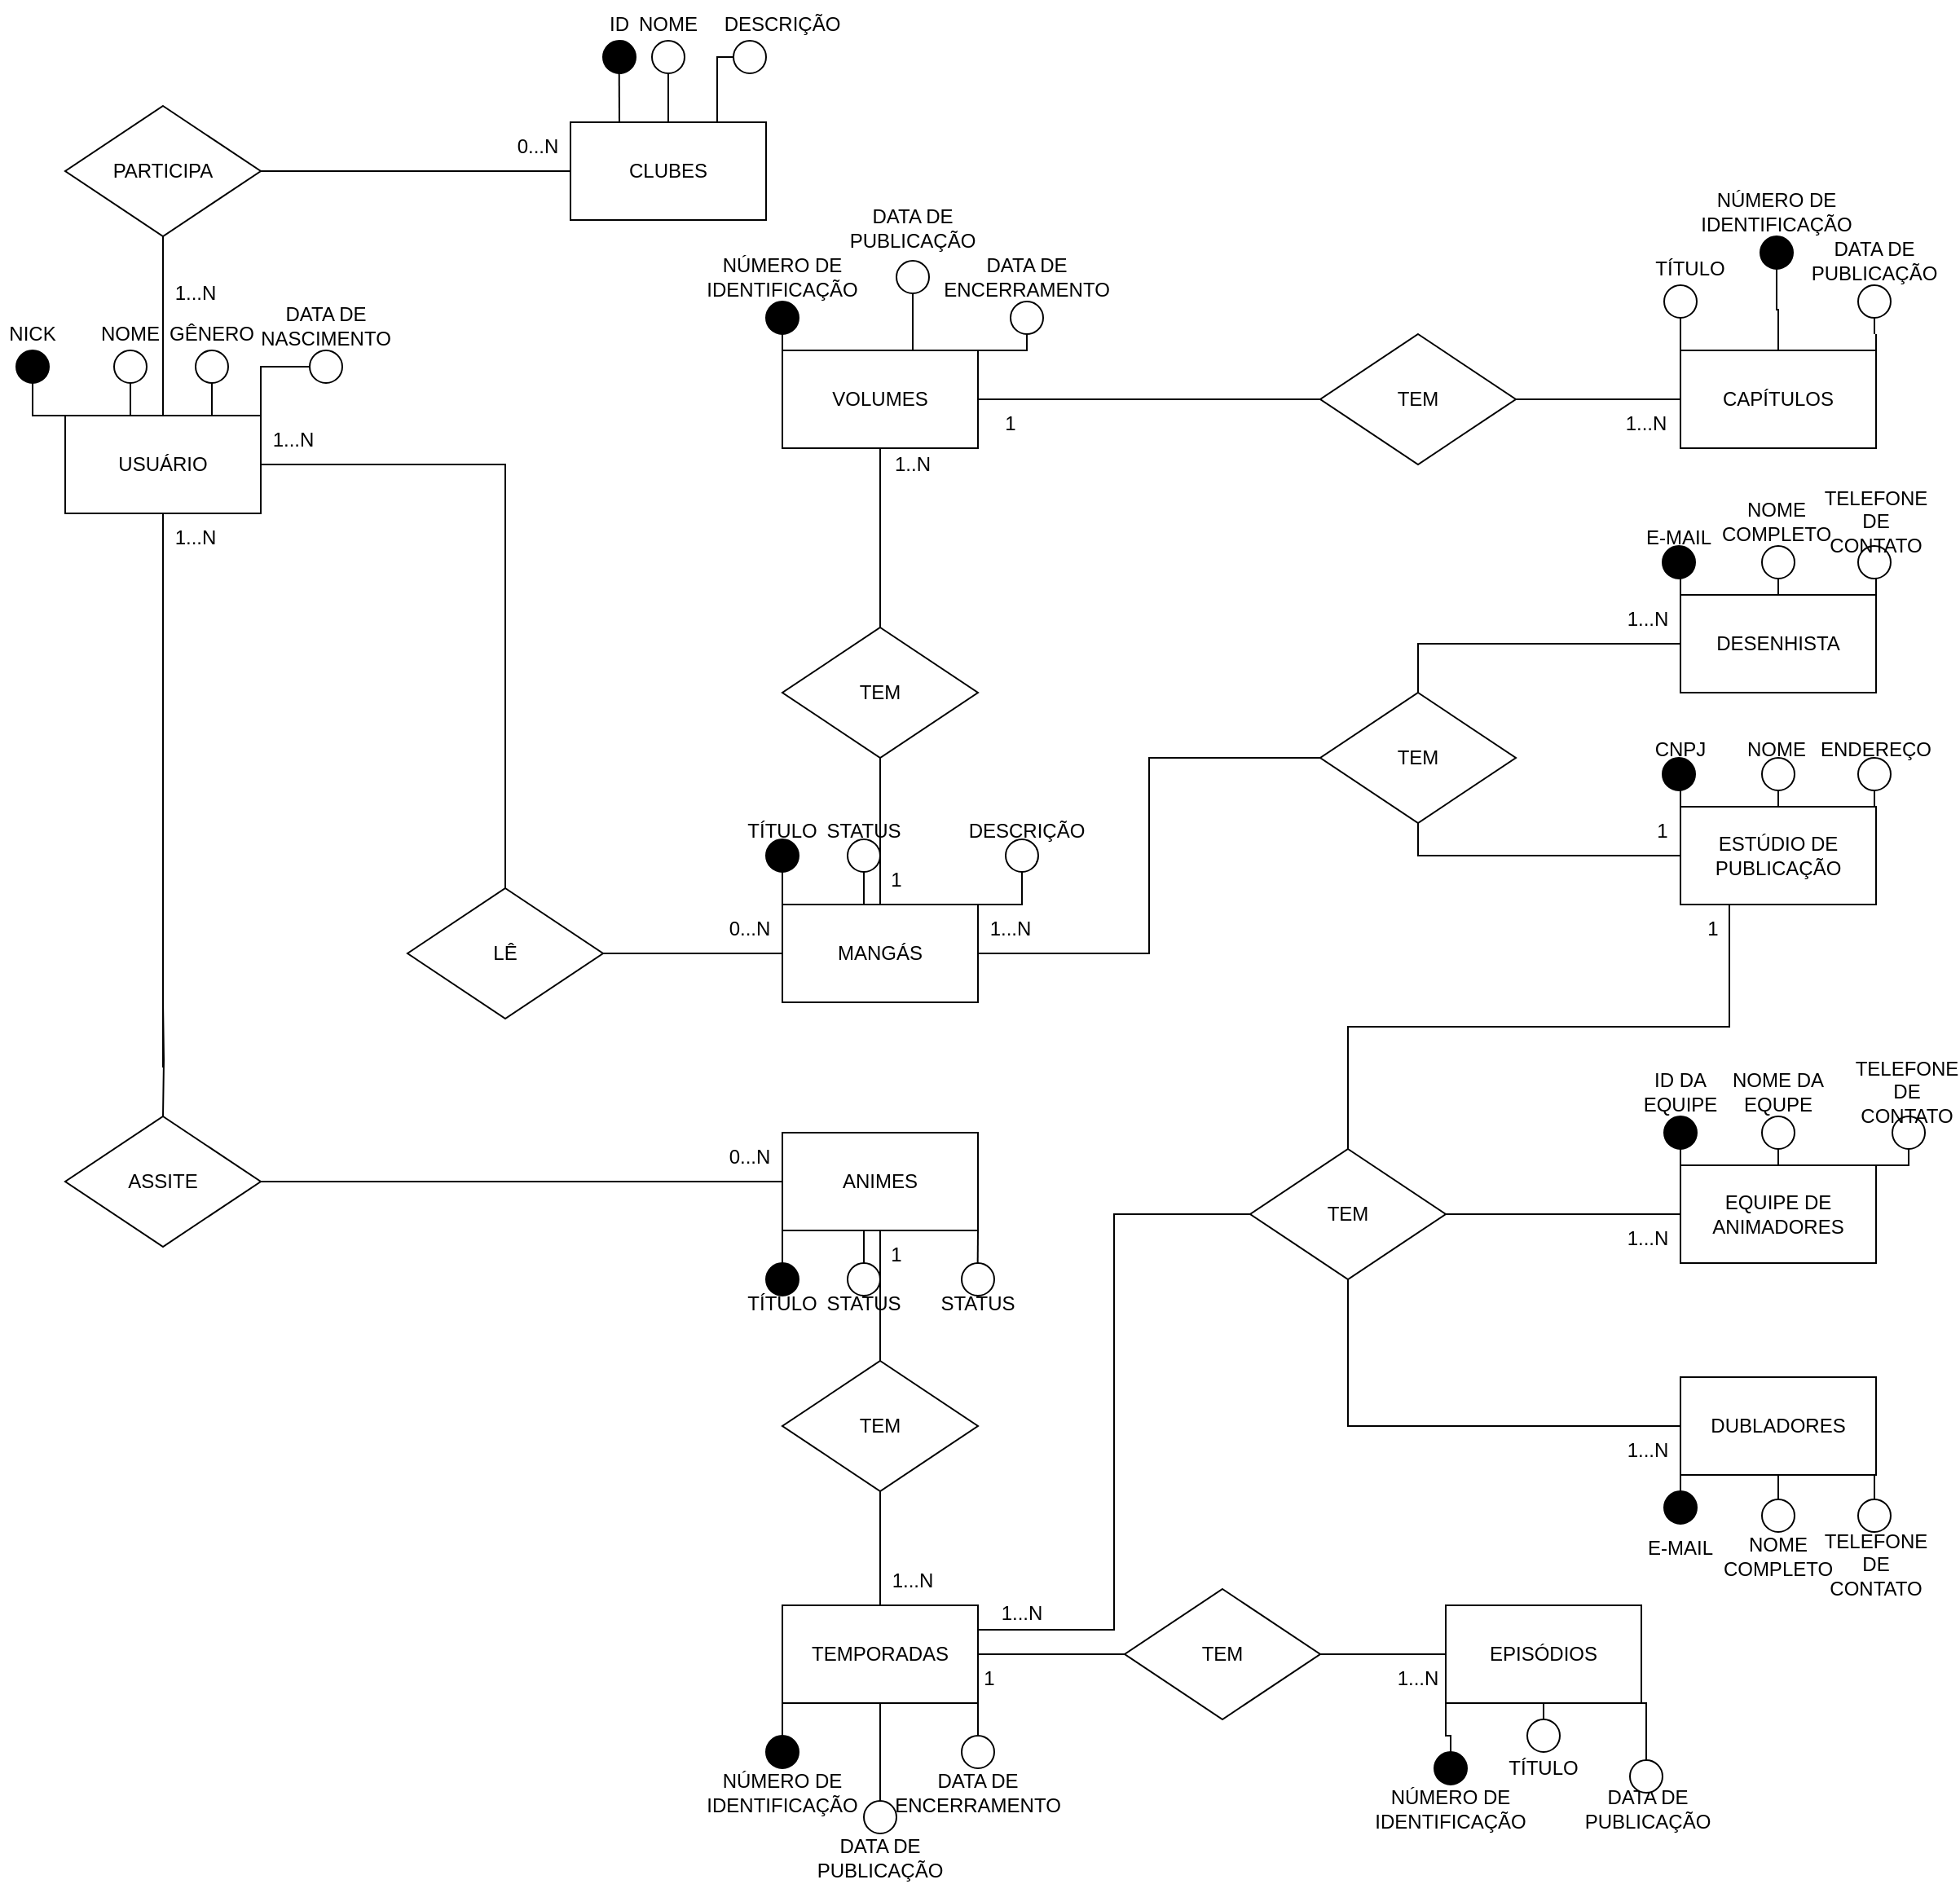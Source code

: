 <mxfile version="15.5.9" type="github"><diagram id="DqSAR1eta4Aplh36VHJp" name="Page-1"><mxGraphModel dx="1381" dy="1933" grid="1" gridSize="10" guides="1" tooltips="1" connect="1" arrows="1" fold="1" page="1" pageScale="1" pageWidth="827" pageHeight="1169" math="0" shadow="0"><root><mxCell id="0"/><mxCell id="1" parent="0"/><mxCell id="0AynTZlASmMQr-Qh1-zb-100" style="edgeStyle=orthogonalEdgeStyle;rounded=0;orthogonalLoop=1;jettySize=auto;html=1;exitX=0.5;exitY=1;exitDx=0;exitDy=0;endArrow=none;endFill=0;" parent="1" source="0AynTZlASmMQr-Qh1-zb-62" edge="1"><mxGeometry relative="1" as="geometry"><mxPoint x="310" y="310" as="targetPoint"/></mxGeometry></mxCell><mxCell id="0AynTZlASmMQr-Qh1-zb-127" style="edgeStyle=orthogonalEdgeStyle;rounded=0;orthogonalLoop=1;jettySize=auto;html=1;exitX=0.5;exitY=0;exitDx=0;exitDy=0;entryX=0.5;entryY=1;entryDx=0;entryDy=0;endArrow=none;endFill=0;" parent="1" source="0AynTZlASmMQr-Qh1-zb-62" target="0AynTZlASmMQr-Qh1-zb-126" edge="1"><mxGeometry relative="1" as="geometry"/></mxCell><mxCell id="0AynTZlASmMQr-Qh1-zb-179" style="edgeStyle=orthogonalEdgeStyle;rounded=0;orthogonalLoop=1;jettySize=auto;html=1;exitX=0;exitY=0;exitDx=0;exitDy=0;entryX=0.5;entryY=1;entryDx=0;entryDy=0;endArrow=none;endFill=0;" parent="1" source="0AynTZlASmMQr-Qh1-zb-62" target="0AynTZlASmMQr-Qh1-zb-178" edge="1"><mxGeometry relative="1" as="geometry"/></mxCell><mxCell id="0AynTZlASmMQr-Qh1-zb-181" style="edgeStyle=orthogonalEdgeStyle;rounded=0;orthogonalLoop=1;jettySize=auto;html=1;exitX=0.25;exitY=0;exitDx=0;exitDy=0;entryX=0.5;entryY=1;entryDx=0;entryDy=0;endArrow=none;endFill=0;" parent="1" source="0AynTZlASmMQr-Qh1-zb-62" target="0AynTZlASmMQr-Qh1-zb-180" edge="1"><mxGeometry relative="1" as="geometry"/></mxCell><mxCell id="0AynTZlASmMQr-Qh1-zb-183" style="edgeStyle=orthogonalEdgeStyle;rounded=0;orthogonalLoop=1;jettySize=auto;html=1;exitX=0.75;exitY=0;exitDx=0;exitDy=0;endArrow=none;endFill=0;" parent="1" source="0AynTZlASmMQr-Qh1-zb-62" edge="1"><mxGeometry relative="1" as="geometry"><mxPoint x="340" y="-110" as="targetPoint"/></mxGeometry></mxCell><mxCell id="0AynTZlASmMQr-Qh1-zb-190" style="edgeStyle=orthogonalEdgeStyle;rounded=0;orthogonalLoop=1;jettySize=auto;html=1;exitX=1;exitY=0;exitDx=0;exitDy=0;entryX=0;entryY=0.5;entryDx=0;entryDy=0;endArrow=none;endFill=0;" parent="1" source="0AynTZlASmMQr-Qh1-zb-62" target="0AynTZlASmMQr-Qh1-zb-187" edge="1"><mxGeometry relative="1" as="geometry"/></mxCell><mxCell id="0AynTZlASmMQr-Qh1-zb-62" value="USUÁRIO" style="rounded=0;whiteSpace=wrap;html=1;" parent="1" vertex="1"><mxGeometry x="250" y="-90" width="120" height="60" as="geometry"/></mxCell><mxCell id="0AynTZlASmMQr-Qh1-zb-101" style="edgeStyle=orthogonalEdgeStyle;rounded=0;orthogonalLoop=1;jettySize=auto;html=1;exitX=0.5;exitY=1;exitDx=0;exitDy=0;endArrow=none;endFill=0;" parent="1" target="0AynTZlASmMQr-Qh1-zb-70" edge="1"><mxGeometry relative="1" as="geometry"><mxPoint x="310" y="270" as="sourcePoint"/></mxGeometry></mxCell><mxCell id="0AynTZlASmMQr-Qh1-zb-146" style="edgeStyle=orthogonalEdgeStyle;rounded=0;orthogonalLoop=1;jettySize=auto;html=1;exitX=1;exitY=0.5;exitDx=0;exitDy=0;endArrow=none;endFill=0;" parent="1" source="0AynTZlASmMQr-Qh1-zb-70" target="0AynTZlASmMQr-Qh1-zb-74" edge="1"><mxGeometry relative="1" as="geometry"/></mxCell><mxCell id="0AynTZlASmMQr-Qh1-zb-70" value="ASSITE" style="rhombus;whiteSpace=wrap;html=1;" parent="1" vertex="1"><mxGeometry x="250" y="340" width="120" height="80" as="geometry"/></mxCell><mxCell id="0AynTZlASmMQr-Qh1-zb-81" style="edgeStyle=orthogonalEdgeStyle;rounded=0;orthogonalLoop=1;jettySize=auto;html=1;exitX=0.5;exitY=1;exitDx=0;exitDy=0;endArrow=none;endFill=0;" parent="1" source="0AynTZlASmMQr-Qh1-zb-74" edge="1"><mxGeometry relative="1" as="geometry"><mxPoint x="750" y="490" as="targetPoint"/></mxGeometry></mxCell><mxCell id="xnUeOdPYaHrSIj6luqp0-1" style="edgeStyle=orthogonalEdgeStyle;rounded=0;orthogonalLoop=1;jettySize=auto;html=1;exitX=0;exitY=1;exitDx=0;exitDy=0;endArrow=none;endFill=0;startArrow=none;" parent="1" source="xnUeOdPYaHrSIj6luqp0-3" edge="1"><mxGeometry relative="1" as="geometry"><mxPoint x="690" y="450" as="targetPoint"/></mxGeometry></mxCell><mxCell id="xnUeOdPYaHrSIj6luqp0-7" style="edgeStyle=orthogonalEdgeStyle;rounded=0;orthogonalLoop=1;jettySize=auto;html=1;exitX=0.5;exitY=1;exitDx=0;exitDy=0;entryX=0.5;entryY=0;entryDx=0;entryDy=0;endArrow=none;endFill=0;" parent="1" source="0AynTZlASmMQr-Qh1-zb-74" target="xnUeOdPYaHrSIj6luqp0-6" edge="1"><mxGeometry relative="1" as="geometry"/></mxCell><mxCell id="xnUeOdPYaHrSIj6luqp0-10" style="edgeStyle=orthogonalEdgeStyle;rounded=0;orthogonalLoop=1;jettySize=auto;html=1;exitX=1;exitY=1;exitDx=0;exitDy=0;endArrow=none;endFill=0;" parent="1" source="0AynTZlASmMQr-Qh1-zb-74" edge="1"><mxGeometry relative="1" as="geometry"><mxPoint x="809.833" y="430" as="targetPoint"/></mxGeometry></mxCell><mxCell id="0AynTZlASmMQr-Qh1-zb-74" value="ANIMES" style="rounded=0;whiteSpace=wrap;html=1;" parent="1" vertex="1"><mxGeometry x="690" y="350" width="120" height="60" as="geometry"/></mxCell><mxCell id="0AynTZlASmMQr-Qh1-zb-80" style="edgeStyle=orthogonalEdgeStyle;rounded=0;orthogonalLoop=1;jettySize=auto;html=1;exitX=1;exitY=0.5;exitDx=0;exitDy=0;endArrow=none;endFill=0;" parent="1" source="0AynTZlASmMQr-Qh1-zb-78" target="0AynTZlASmMQr-Qh1-zb-79" edge="1"><mxGeometry relative="1" as="geometry"/></mxCell><mxCell id="0AynTZlASmMQr-Qh1-zb-158" style="edgeStyle=orthogonalEdgeStyle;rounded=0;orthogonalLoop=1;jettySize=auto;html=1;exitX=0.5;exitY=0;exitDx=0;exitDy=0;entryX=1;entryY=0.5;entryDx=0;entryDy=0;endArrow=none;endFill=0;" parent="1" source="0AynTZlASmMQr-Qh1-zb-78" target="0AynTZlASmMQr-Qh1-zb-62" edge="1"><mxGeometry relative="1" as="geometry"/></mxCell><mxCell id="0AynTZlASmMQr-Qh1-zb-78" value="LÊ" style="rhombus;whiteSpace=wrap;html=1;" parent="1" vertex="1"><mxGeometry x="460" y="200" width="120" height="80" as="geometry"/></mxCell><mxCell id="0AynTZlASmMQr-Qh1-zb-93" style="edgeStyle=orthogonalEdgeStyle;rounded=0;orthogonalLoop=1;jettySize=auto;html=1;exitX=0.5;exitY=0;exitDx=0;exitDy=0;endArrow=none;endFill=0;" parent="1" source="0AynTZlASmMQr-Qh1-zb-79" edge="1"><mxGeometry relative="1" as="geometry"><mxPoint x="750" y="120" as="targetPoint"/></mxGeometry></mxCell><mxCell id="0AynTZlASmMQr-Qh1-zb-192" style="edgeStyle=orthogonalEdgeStyle;rounded=0;orthogonalLoop=1;jettySize=auto;html=1;exitX=0;exitY=0;exitDx=0;exitDy=0;entryX=0.5;entryY=1;entryDx=0;entryDy=0;endArrow=none;endFill=0;" parent="1" source="0AynTZlASmMQr-Qh1-zb-79" target="0AynTZlASmMQr-Qh1-zb-191" edge="1"><mxGeometry relative="1" as="geometry"/></mxCell><mxCell id="0AynTZlASmMQr-Qh1-zb-201" style="edgeStyle=orthogonalEdgeStyle;rounded=0;orthogonalLoop=1;jettySize=auto;html=1;exitX=1;exitY=0;exitDx=0;exitDy=0;entryX=0.5;entryY=1;entryDx=0;entryDy=0;endArrow=none;endFill=0;" parent="1" source="0AynTZlASmMQr-Qh1-zb-79" target="0AynTZlASmMQr-Qh1-zb-198" edge="1"><mxGeometry relative="1" as="geometry"/></mxCell><mxCell id="0AynTZlASmMQr-Qh1-zb-203" style="edgeStyle=orthogonalEdgeStyle;rounded=0;orthogonalLoop=1;jettySize=auto;html=1;exitX=0.25;exitY=0;exitDx=0;exitDy=0;endArrow=none;endFill=0;" parent="1" source="0AynTZlASmMQr-Qh1-zb-79" edge="1"><mxGeometry relative="1" as="geometry"><mxPoint x="740" y="190" as="targetPoint"/></mxGeometry></mxCell><mxCell id="xnUeOdPYaHrSIj6luqp0-93" style="edgeStyle=orthogonalEdgeStyle;rounded=0;orthogonalLoop=1;jettySize=auto;html=1;exitX=1;exitY=0.5;exitDx=0;exitDy=0;entryX=0;entryY=0.5;entryDx=0;entryDy=0;endArrow=none;endFill=0;" parent="1" source="0AynTZlASmMQr-Qh1-zb-79" target="0AynTZlASmMQr-Qh1-zb-114" edge="1"><mxGeometry relative="1" as="geometry"/></mxCell><mxCell id="0AynTZlASmMQr-Qh1-zb-79" value="MANGÁS" style="rounded=0;whiteSpace=wrap;html=1;" parent="1" vertex="1"><mxGeometry x="690" y="210" width="120" height="60" as="geometry"/></mxCell><mxCell id="0AynTZlASmMQr-Qh1-zb-140" style="edgeStyle=orthogonalEdgeStyle;rounded=0;orthogonalLoop=1;jettySize=auto;html=1;exitX=0.5;exitY=1;exitDx=0;exitDy=0;entryX=0.5;entryY=0;entryDx=0;entryDy=0;endArrow=none;endFill=0;" parent="1" source="0AynTZlASmMQr-Qh1-zb-82" target="0AynTZlASmMQr-Qh1-zb-84" edge="1"><mxGeometry relative="1" as="geometry"/></mxCell><mxCell id="0AynTZlASmMQr-Qh1-zb-82" value="TEM" style="rhombus;whiteSpace=wrap;html=1;" parent="1" vertex="1"><mxGeometry x="690" y="490" width="120" height="80" as="geometry"/></mxCell><mxCell id="0AynTZlASmMQr-Qh1-zb-86" style="edgeStyle=orthogonalEdgeStyle;rounded=0;orthogonalLoop=1;jettySize=auto;html=1;exitX=1;exitY=0.5;exitDx=0;exitDy=0;endArrow=none;endFill=0;" parent="1" source="0AynTZlASmMQr-Qh1-zb-84" target="0AynTZlASmMQr-Qh1-zb-85" edge="1"><mxGeometry relative="1" as="geometry"/></mxCell><mxCell id="0AynTZlASmMQr-Qh1-zb-159" style="edgeStyle=orthogonalEdgeStyle;rounded=0;orthogonalLoop=1;jettySize=auto;html=1;exitX=1;exitY=0.25;exitDx=0;exitDy=0;entryX=0;entryY=0.5;entryDx=0;entryDy=0;endArrow=none;endFill=0;" parent="1" source="0AynTZlASmMQr-Qh1-zb-84" target="0AynTZlASmMQr-Qh1-zb-116" edge="1"><mxGeometry relative="1" as="geometry"/></mxCell><mxCell id="xnUeOdPYaHrSIj6luqp0-13" style="edgeStyle=orthogonalEdgeStyle;rounded=0;orthogonalLoop=1;jettySize=auto;html=1;exitX=0;exitY=1;exitDx=0;exitDy=0;entryX=0.5;entryY=0;entryDx=0;entryDy=0;endArrow=none;endFill=0;" parent="1" source="0AynTZlASmMQr-Qh1-zb-84" target="xnUeOdPYaHrSIj6luqp0-12" edge="1"><mxGeometry relative="1" as="geometry"/></mxCell><mxCell id="xnUeOdPYaHrSIj6luqp0-15" style="edgeStyle=orthogonalEdgeStyle;rounded=0;orthogonalLoop=1;jettySize=auto;html=1;exitX=0.5;exitY=1;exitDx=0;exitDy=0;endArrow=none;endFill=0;startArrow=none;" parent="1" source="xnUeOdPYaHrSIj6luqp0-16" edge="1"><mxGeometry relative="1" as="geometry"><mxPoint x="750" y="780" as="targetPoint"/></mxGeometry></mxCell><mxCell id="xnUeOdPYaHrSIj6luqp0-20" style="edgeStyle=orthogonalEdgeStyle;rounded=0;orthogonalLoop=1;jettySize=auto;html=1;exitX=1;exitY=1;exitDx=0;exitDy=0;endArrow=none;endFill=0;startArrow=none;" parent="1" source="xnUeOdPYaHrSIj6luqp0-21" edge="1"><mxGeometry relative="1" as="geometry"><mxPoint x="810" y="730" as="targetPoint"/></mxGeometry></mxCell><mxCell id="0AynTZlASmMQr-Qh1-zb-84" value="TEMPORADAS" style="rounded=0;whiteSpace=wrap;html=1;" parent="1" vertex="1"><mxGeometry x="690" y="640" width="120" height="60" as="geometry"/></mxCell><mxCell id="0AynTZlASmMQr-Qh1-zb-88" style="edgeStyle=orthogonalEdgeStyle;rounded=0;orthogonalLoop=1;jettySize=auto;html=1;exitX=1;exitY=0.5;exitDx=0;exitDy=0;entryX=0;entryY=0.5;entryDx=0;entryDy=0;endArrow=none;endFill=0;" parent="1" source="0AynTZlASmMQr-Qh1-zb-85" target="0AynTZlASmMQr-Qh1-zb-87" edge="1"><mxGeometry relative="1" as="geometry"/></mxCell><mxCell id="0AynTZlASmMQr-Qh1-zb-85" value="TEM" style="rhombus;whiteSpace=wrap;html=1;" parent="1" vertex="1"><mxGeometry x="900" y="630" width="120" height="80" as="geometry"/></mxCell><mxCell id="xnUeOdPYaHrSIj6luqp0-25" style="edgeStyle=orthogonalEdgeStyle;rounded=0;orthogonalLoop=1;jettySize=auto;html=1;exitX=0;exitY=1;exitDx=0;exitDy=0;endArrow=none;endFill=0;" parent="1" source="0AynTZlASmMQr-Qh1-zb-87" target="xnUeOdPYaHrSIj6luqp0-23" edge="1"><mxGeometry relative="1" as="geometry"/></mxCell><mxCell id="xnUeOdPYaHrSIj6luqp0-27" style="edgeStyle=orthogonalEdgeStyle;rounded=0;orthogonalLoop=1;jettySize=auto;html=1;exitX=0.5;exitY=1;exitDx=0;exitDy=0;endArrow=none;endFill=0;" parent="1" source="0AynTZlASmMQr-Qh1-zb-87" edge="1"><mxGeometry relative="1" as="geometry"><mxPoint x="1157" y="710" as="targetPoint"/></mxGeometry></mxCell><mxCell id="xnUeOdPYaHrSIj6luqp0-34" style="edgeStyle=orthogonalEdgeStyle;rounded=0;orthogonalLoop=1;jettySize=auto;html=1;exitX=1;exitY=1;exitDx=0;exitDy=0;entryX=0.5;entryY=0;entryDx=0;entryDy=0;endArrow=none;endFill=0;" parent="1" source="0AynTZlASmMQr-Qh1-zb-87" target="xnUeOdPYaHrSIj6luqp0-33" edge="1"><mxGeometry relative="1" as="geometry"/></mxCell><mxCell id="0AynTZlASmMQr-Qh1-zb-87" value="EPISÓDIOS" style="rounded=0;whiteSpace=wrap;html=1;" parent="1" vertex="1"><mxGeometry x="1097" y="640" width="120" height="60" as="geometry"/></mxCell><mxCell id="0AynTZlASmMQr-Qh1-zb-89" value="TEM" style="rhombus;whiteSpace=wrap;html=1;" parent="1" vertex="1"><mxGeometry x="690" y="40" width="120" height="80" as="geometry"/></mxCell><mxCell id="0AynTZlASmMQr-Qh1-zb-94" style="edgeStyle=orthogonalEdgeStyle;rounded=0;orthogonalLoop=1;jettySize=auto;html=1;exitX=0.5;exitY=1;exitDx=0;exitDy=0;endArrow=none;endFill=0;" parent="1" source="0AynTZlASmMQr-Qh1-zb-91" target="0AynTZlASmMQr-Qh1-zb-89" edge="1"><mxGeometry relative="1" as="geometry"/></mxCell><mxCell id="0AynTZlASmMQr-Qh1-zb-96" style="edgeStyle=orthogonalEdgeStyle;rounded=0;orthogonalLoop=1;jettySize=auto;html=1;exitX=1;exitY=0.5;exitDx=0;exitDy=0;entryX=0;entryY=0.5;entryDx=0;entryDy=0;endArrow=none;endFill=0;" parent="1" source="0AynTZlASmMQr-Qh1-zb-91" target="0AynTZlASmMQr-Qh1-zb-95" edge="1"><mxGeometry relative="1" as="geometry"/></mxCell><mxCell id="0AynTZlASmMQr-Qh1-zb-209" style="edgeStyle=orthogonalEdgeStyle;rounded=0;orthogonalLoop=1;jettySize=auto;html=1;exitX=0;exitY=0;exitDx=0;exitDy=0;endArrow=none;endFill=0;startArrow=none;" parent="1" source="0AynTZlASmMQr-Qh1-zb-210" edge="1"><mxGeometry relative="1" as="geometry"><mxPoint x="690" y="-150" as="targetPoint"/></mxGeometry></mxCell><mxCell id="0AynTZlASmMQr-Qh1-zb-217" style="edgeStyle=orthogonalEdgeStyle;rounded=0;orthogonalLoop=1;jettySize=auto;html=1;exitX=1;exitY=0;exitDx=0;exitDy=0;entryX=0.5;entryY=1;entryDx=0;entryDy=0;endArrow=none;endFill=0;" parent="1" source="0AynTZlASmMQr-Qh1-zb-91" target="0AynTZlASmMQr-Qh1-zb-215" edge="1"><mxGeometry relative="1" as="geometry"/></mxCell><mxCell id="0AynTZlASmMQr-Qh1-zb-222" style="edgeStyle=orthogonalEdgeStyle;rounded=0;orthogonalLoop=1;jettySize=auto;html=1;exitX=0.75;exitY=0;exitDx=0;exitDy=0;entryX=0.5;entryY=1;entryDx=0;entryDy=0;endArrow=none;endFill=0;" parent="1" source="0AynTZlASmMQr-Qh1-zb-91" target="0AynTZlASmMQr-Qh1-zb-218" edge="1"><mxGeometry relative="1" as="geometry"/></mxCell><mxCell id="0AynTZlASmMQr-Qh1-zb-91" value="VOLUMES" style="rounded=0;whiteSpace=wrap;html=1;" parent="1" vertex="1"><mxGeometry x="690" y="-130" width="120" height="60" as="geometry"/></mxCell><mxCell id="0AynTZlASmMQr-Qh1-zb-98" style="edgeStyle=orthogonalEdgeStyle;rounded=0;orthogonalLoop=1;jettySize=auto;html=1;exitX=1;exitY=0.5;exitDx=0;exitDy=0;entryX=0;entryY=0.5;entryDx=0;entryDy=0;endArrow=none;endFill=0;" parent="1" source="0AynTZlASmMQr-Qh1-zb-95" target="0AynTZlASmMQr-Qh1-zb-97" edge="1"><mxGeometry relative="1" as="geometry"/></mxCell><mxCell id="0AynTZlASmMQr-Qh1-zb-95" value="TEM" style="rhombus;whiteSpace=wrap;html=1;" parent="1" vertex="1"><mxGeometry x="1020" y="-140" width="120" height="80" as="geometry"/></mxCell><mxCell id="0AynTZlASmMQr-Qh1-zb-228" style="edgeStyle=orthogonalEdgeStyle;rounded=0;orthogonalLoop=1;jettySize=auto;html=1;exitX=1;exitY=0;exitDx=0;exitDy=0;endArrow=none;endFill=0;" parent="1" source="0AynTZlASmMQr-Qh1-zb-97" edge="1"><mxGeometry relative="1" as="geometry"><mxPoint x="1361" y="-140" as="targetPoint"/></mxGeometry></mxCell><mxCell id="0AynTZlASmMQr-Qh1-zb-234" style="edgeStyle=orthogonalEdgeStyle;rounded=0;orthogonalLoop=1;jettySize=auto;html=1;exitX=0;exitY=0;exitDx=0;exitDy=0;endArrow=none;endFill=0;" parent="1" source="0AynTZlASmMQr-Qh1-zb-97" edge="1"><mxGeometry relative="1" as="geometry"><mxPoint x="1241" y="-150" as="targetPoint"/></mxGeometry></mxCell><mxCell id="0AynTZlASmMQr-Qh1-zb-241" style="edgeStyle=orthogonalEdgeStyle;rounded=0;orthogonalLoop=1;jettySize=auto;html=1;exitX=0.5;exitY=0;exitDx=0;exitDy=0;entryX=0.5;entryY=1;entryDx=0;entryDy=0;endArrow=none;endFill=0;" parent="1" source="0AynTZlASmMQr-Qh1-zb-97" target="0AynTZlASmMQr-Qh1-zb-237" edge="1"><mxGeometry relative="1" as="geometry"/></mxCell><mxCell id="0AynTZlASmMQr-Qh1-zb-97" value="CAPÍTULOS" style="rounded=0;whiteSpace=wrap;html=1;" parent="1" vertex="1"><mxGeometry x="1241" y="-130" width="120" height="60" as="geometry"/></mxCell><mxCell id="0AynTZlASmMQr-Qh1-zb-150" style="edgeStyle=orthogonalEdgeStyle;rounded=0;orthogonalLoop=1;jettySize=auto;html=1;exitX=0.5;exitY=0;exitDx=0;exitDy=0;endArrow=none;endFill=0;" parent="1" source="0AynTZlASmMQr-Qh1-zb-114" target="0AynTZlASmMQr-Qh1-zb-148" edge="1"><mxGeometry relative="1" as="geometry"/></mxCell><mxCell id="0AynTZlASmMQr-Qh1-zb-151" style="edgeStyle=orthogonalEdgeStyle;rounded=0;orthogonalLoop=1;jettySize=auto;html=1;exitX=0.5;exitY=1;exitDx=0;exitDy=0;entryX=0;entryY=0.5;entryDx=0;entryDy=0;endArrow=none;endFill=0;" parent="1" source="0AynTZlASmMQr-Qh1-zb-114" target="0AynTZlASmMQr-Qh1-zb-149" edge="1"><mxGeometry relative="1" as="geometry"/></mxCell><mxCell id="0AynTZlASmMQr-Qh1-zb-114" value="TEM" style="rhombus;whiteSpace=wrap;html=1;" parent="1" vertex="1"><mxGeometry x="1020" y="80" width="120" height="80" as="geometry"/></mxCell><mxCell id="0AynTZlASmMQr-Qh1-zb-152" style="edgeStyle=orthogonalEdgeStyle;rounded=0;orthogonalLoop=1;jettySize=auto;html=1;exitX=0.5;exitY=0;exitDx=0;exitDy=0;entryX=0.25;entryY=1;entryDx=0;entryDy=0;endArrow=none;endFill=0;" parent="1" source="0AynTZlASmMQr-Qh1-zb-116" target="0AynTZlASmMQr-Qh1-zb-149" edge="1"><mxGeometry relative="1" as="geometry"/></mxCell><mxCell id="0AynTZlASmMQr-Qh1-zb-155" style="edgeStyle=orthogonalEdgeStyle;rounded=0;orthogonalLoop=1;jettySize=auto;html=1;exitX=0.5;exitY=1;exitDx=0;exitDy=0;entryX=0;entryY=0.5;entryDx=0;entryDy=0;endArrow=none;endFill=0;" parent="1" source="0AynTZlASmMQr-Qh1-zb-116" target="0AynTZlASmMQr-Qh1-zb-154" edge="1"><mxGeometry relative="1" as="geometry"/></mxCell><mxCell id="0AynTZlASmMQr-Qh1-zb-157" style="edgeStyle=orthogonalEdgeStyle;rounded=0;orthogonalLoop=1;jettySize=auto;html=1;exitX=1;exitY=0.5;exitDx=0;exitDy=0;entryX=0;entryY=0.5;entryDx=0;entryDy=0;endArrow=none;endFill=0;" parent="1" source="0AynTZlASmMQr-Qh1-zb-116" target="0AynTZlASmMQr-Qh1-zb-156" edge="1"><mxGeometry relative="1" as="geometry"/></mxCell><mxCell id="0AynTZlASmMQr-Qh1-zb-116" value="TEM" style="rhombus;whiteSpace=wrap;html=1;" parent="1" vertex="1"><mxGeometry x="977" y="360" width="120" height="80" as="geometry"/></mxCell><mxCell id="0AynTZlASmMQr-Qh1-zb-129" style="edgeStyle=orthogonalEdgeStyle;rounded=0;orthogonalLoop=1;jettySize=auto;html=1;exitX=1;exitY=0.5;exitDx=0;exitDy=0;endArrow=none;endFill=0;" parent="1" source="0AynTZlASmMQr-Qh1-zb-126" target="0AynTZlASmMQr-Qh1-zb-128" edge="1"><mxGeometry relative="1" as="geometry"/></mxCell><mxCell id="0AynTZlASmMQr-Qh1-zb-126" value="PARTICIPA" style="rhombus;whiteSpace=wrap;html=1;" parent="1" vertex="1"><mxGeometry x="250" y="-280" width="120" height="80" as="geometry"/></mxCell><mxCell id="0AynTZlASmMQr-Qh1-zb-163" style="edgeStyle=orthogonalEdgeStyle;rounded=0;orthogonalLoop=1;jettySize=auto;html=1;exitX=0.25;exitY=0;exitDx=0;exitDy=0;endArrow=none;endFill=0;" parent="1" source="0AynTZlASmMQr-Qh1-zb-128" edge="1"><mxGeometry relative="1" as="geometry"><mxPoint x="589.857" y="-300.0" as="targetPoint"/></mxGeometry></mxCell><mxCell id="0AynTZlASmMQr-Qh1-zb-169" style="edgeStyle=orthogonalEdgeStyle;rounded=0;orthogonalLoop=1;jettySize=auto;html=1;exitX=0.75;exitY=0;exitDx=0;exitDy=0;endArrow=none;endFill=0;" parent="1" source="0AynTZlASmMQr-Qh1-zb-128" edge="1"><mxGeometry relative="1" as="geometry"><mxPoint x="650" y="-300" as="targetPoint"/></mxGeometry></mxCell><mxCell id="0AynTZlASmMQr-Qh1-zb-128" value="CLUBES" style="rounded=0;whiteSpace=wrap;html=1;" parent="1" vertex="1"><mxGeometry x="560" y="-270" width="120" height="60" as="geometry"/></mxCell><mxCell id="xnUeOdPYaHrSIj6luqp0-67" style="edgeStyle=orthogonalEdgeStyle;rounded=0;orthogonalLoop=1;jettySize=auto;html=1;exitX=0;exitY=0;exitDx=0;exitDy=0;endArrow=none;endFill=0;startArrow=none;" parent="1" source="xnUeOdPYaHrSIj6luqp0-68" edge="1"><mxGeometry relative="1" as="geometry"><mxPoint x="1241" as="targetPoint"/></mxGeometry></mxCell><mxCell id="xnUeOdPYaHrSIj6luqp0-72" style="edgeStyle=orthogonalEdgeStyle;rounded=0;orthogonalLoop=1;jettySize=auto;html=1;exitX=0.5;exitY=0;exitDx=0;exitDy=0;entryX=0.5;entryY=1;entryDx=0;entryDy=0;endArrow=none;endFill=0;" parent="1" source="0AynTZlASmMQr-Qh1-zb-148" target="xnUeOdPYaHrSIj6luqp0-71" edge="1"><mxGeometry relative="1" as="geometry"/></mxCell><mxCell id="xnUeOdPYaHrSIj6luqp0-76" style="edgeStyle=orthogonalEdgeStyle;rounded=0;orthogonalLoop=1;jettySize=auto;html=1;exitX=1;exitY=0;exitDx=0;exitDy=0;endArrow=none;endFill=0;" parent="1" source="0AynTZlASmMQr-Qh1-zb-148" edge="1"><mxGeometry relative="1" as="geometry"><mxPoint x="1361" y="10" as="targetPoint"/></mxGeometry></mxCell><mxCell id="0AynTZlASmMQr-Qh1-zb-148" value="DESENHISTA" style="rounded=0;whiteSpace=wrap;html=1;" parent="1" vertex="1"><mxGeometry x="1241" y="20" width="120" height="60" as="geometry"/></mxCell><mxCell id="xnUeOdPYaHrSIj6luqp0-57" style="edgeStyle=orthogonalEdgeStyle;rounded=0;orthogonalLoop=1;jettySize=auto;html=1;exitX=0;exitY=0;exitDx=0;exitDy=0;endArrow=none;endFill=0;" parent="1" source="0AynTZlASmMQr-Qh1-zb-149" edge="1"><mxGeometry relative="1" as="geometry"><mxPoint x="1241" y="140" as="targetPoint"/></mxGeometry></mxCell><mxCell id="xnUeOdPYaHrSIj6luqp0-60" style="edgeStyle=orthogonalEdgeStyle;rounded=0;orthogonalLoop=1;jettySize=auto;html=1;exitX=0.5;exitY=0;exitDx=0;exitDy=0;endArrow=none;endFill=0;" parent="1" source="0AynTZlASmMQr-Qh1-zb-149" edge="1"><mxGeometry relative="1" as="geometry"><mxPoint x="1301" y="140" as="targetPoint"/></mxGeometry></mxCell><mxCell id="xnUeOdPYaHrSIj6luqp0-65" style="edgeStyle=orthogonalEdgeStyle;rounded=0;orthogonalLoop=1;jettySize=auto;html=1;exitX=1;exitY=0;exitDx=0;exitDy=0;entryX=0.5;entryY=1;entryDx=0;entryDy=0;endArrow=none;endFill=0;" parent="1" source="0AynTZlASmMQr-Qh1-zb-149" target="xnUeOdPYaHrSIj6luqp0-64" edge="1"><mxGeometry relative="1" as="geometry"/></mxCell><mxCell id="0AynTZlASmMQr-Qh1-zb-149" value="ESTÚDIO DE PUBLICAÇÃO" style="rounded=0;whiteSpace=wrap;html=1;" parent="1" vertex="1"><mxGeometry x="1241" y="150" width="120" height="60" as="geometry"/></mxCell><mxCell id="xnUeOdPYaHrSIj6luqp0-35" style="edgeStyle=orthogonalEdgeStyle;rounded=0;orthogonalLoop=1;jettySize=auto;html=1;exitX=0;exitY=1;exitDx=0;exitDy=0;endArrow=none;endFill=0;startArrow=none;" parent="1" source="xnUeOdPYaHrSIj6luqp0-36" edge="1"><mxGeometry relative="1" as="geometry"><mxPoint x="1241" y="580" as="targetPoint"/></mxGeometry></mxCell><mxCell id="xnUeOdPYaHrSIj6luqp0-40" style="edgeStyle=orthogonalEdgeStyle;rounded=0;orthogonalLoop=1;jettySize=auto;html=1;exitX=0.5;exitY=1;exitDx=0;exitDy=0;entryX=0.5;entryY=0;entryDx=0;entryDy=0;endArrow=none;endFill=0;" parent="1" source="0AynTZlASmMQr-Qh1-zb-154" target="xnUeOdPYaHrSIj6luqp0-39" edge="1"><mxGeometry relative="1" as="geometry"/></mxCell><mxCell id="xnUeOdPYaHrSIj6luqp0-43" style="edgeStyle=orthogonalEdgeStyle;rounded=0;orthogonalLoop=1;jettySize=auto;html=1;exitX=1;exitY=1;exitDx=0;exitDy=0;entryX=0.5;entryY=0;entryDx=0;entryDy=0;endArrow=none;endFill=0;" parent="1" source="0AynTZlASmMQr-Qh1-zb-154" target="xnUeOdPYaHrSIj6luqp0-42" edge="1"><mxGeometry relative="1" as="geometry"/></mxCell><mxCell id="0AynTZlASmMQr-Qh1-zb-154" value="DUBLADORES" style="rounded=0;whiteSpace=wrap;html=1;" parent="1" vertex="1"><mxGeometry x="1241" y="500" width="120" height="60" as="geometry"/></mxCell><mxCell id="xnUeOdPYaHrSIj6luqp0-45" style="edgeStyle=orthogonalEdgeStyle;rounded=0;orthogonalLoop=1;jettySize=auto;html=1;exitX=0;exitY=0;exitDx=0;exitDy=0;endArrow=none;endFill=0;startArrow=none;" parent="1" source="xnUeOdPYaHrSIj6luqp0-47" edge="1"><mxGeometry relative="1" as="geometry"><mxPoint x="1241" y="340" as="targetPoint"/></mxGeometry></mxCell><mxCell id="xnUeOdPYaHrSIj6luqp0-51" style="edgeStyle=orthogonalEdgeStyle;rounded=0;orthogonalLoop=1;jettySize=auto;html=1;exitX=0.5;exitY=0;exitDx=0;exitDy=0;entryX=0.5;entryY=1;entryDx=0;entryDy=0;endArrow=none;endFill=0;" parent="1" source="0AynTZlASmMQr-Qh1-zb-156" target="xnUeOdPYaHrSIj6luqp0-50" edge="1"><mxGeometry relative="1" as="geometry"/></mxCell><mxCell id="xnUeOdPYaHrSIj6luqp0-54" style="edgeStyle=orthogonalEdgeStyle;rounded=0;orthogonalLoop=1;jettySize=auto;html=1;exitX=1;exitY=0;exitDx=0;exitDy=0;entryX=0.5;entryY=1;entryDx=0;entryDy=0;endArrow=none;endFill=0;" parent="1" source="0AynTZlASmMQr-Qh1-zb-156" target="xnUeOdPYaHrSIj6luqp0-53" edge="1"><mxGeometry relative="1" as="geometry"/></mxCell><mxCell id="0AynTZlASmMQr-Qh1-zb-156" value="EQUIPE DE ANIMADORES" style="rounded=0;whiteSpace=wrap;html=1;" parent="1" vertex="1"><mxGeometry x="1241" y="370" width="120" height="60" as="geometry"/></mxCell><mxCell id="0AynTZlASmMQr-Qh1-zb-166" value="" style="ellipse;whiteSpace=wrap;html=1;aspect=fixed;fillColor=#000000;" parent="1" vertex="1"><mxGeometry x="580" y="-320" width="20" height="20" as="geometry"/></mxCell><mxCell id="0AynTZlASmMQr-Qh1-zb-168" style="edgeStyle=orthogonalEdgeStyle;rounded=0;orthogonalLoop=1;jettySize=auto;html=1;exitX=0.5;exitY=1;exitDx=0;exitDy=0;endArrow=none;endFill=0;" parent="1" source="0AynTZlASmMQr-Qh1-zb-167" target="0AynTZlASmMQr-Qh1-zb-128" edge="1"><mxGeometry relative="1" as="geometry"/></mxCell><mxCell id="0AynTZlASmMQr-Qh1-zb-167" value="" style="ellipse;whiteSpace=wrap;html=1;aspect=fixed;" parent="1" vertex="1"><mxGeometry x="610" y="-320" width="20" height="20" as="geometry"/></mxCell><mxCell id="0AynTZlASmMQr-Qh1-zb-176" style="edgeStyle=orthogonalEdgeStyle;rounded=0;orthogonalLoop=1;jettySize=auto;html=1;exitX=0;exitY=0.5;exitDx=0;exitDy=0;endArrow=none;endFill=0;" parent="1" source="0AynTZlASmMQr-Qh1-zb-170" edge="1"><mxGeometry relative="1" as="geometry"><mxPoint x="650" y="-300" as="targetPoint"/></mxGeometry></mxCell><mxCell id="0AynTZlASmMQr-Qh1-zb-170" value="" style="ellipse;whiteSpace=wrap;html=1;aspect=fixed;" parent="1" vertex="1"><mxGeometry x="660" y="-320" width="20" height="20" as="geometry"/></mxCell><mxCell id="0AynTZlASmMQr-Qh1-zb-171" value="ID" style="text;html=1;strokeColor=none;fillColor=none;align=center;verticalAlign=middle;whiteSpace=wrap;rounded=0;" parent="1" vertex="1"><mxGeometry x="580" y="-340" width="20" height="20" as="geometry"/></mxCell><mxCell id="0AynTZlASmMQr-Qh1-zb-172" value="NOME" style="text;html=1;strokeColor=none;fillColor=none;align=center;verticalAlign=middle;whiteSpace=wrap;rounded=0;" parent="1" vertex="1"><mxGeometry x="605" y="-340" width="30" height="20" as="geometry"/></mxCell><mxCell id="0AynTZlASmMQr-Qh1-zb-174" value="DESCRIÇÃO" style="text;html=1;strokeColor=none;fillColor=none;align=center;verticalAlign=middle;whiteSpace=wrap;rounded=0;" parent="1" vertex="1"><mxGeometry x="660" y="-345" width="60" height="30" as="geometry"/></mxCell><mxCell id="0AynTZlASmMQr-Qh1-zb-177" value="NICK" style="text;html=1;strokeColor=none;fillColor=none;align=center;verticalAlign=middle;whiteSpace=wrap;rounded=0;" parent="1" vertex="1"><mxGeometry x="210" y="-150" width="40" height="20" as="geometry"/></mxCell><mxCell id="0AynTZlASmMQr-Qh1-zb-178" value="" style="ellipse;whiteSpace=wrap;html=1;aspect=fixed;fillColor=#000000;" parent="1" vertex="1"><mxGeometry x="220" y="-130" width="20" height="20" as="geometry"/></mxCell><mxCell id="0AynTZlASmMQr-Qh1-zb-180" value="" style="ellipse;whiteSpace=wrap;html=1;aspect=fixed;" parent="1" vertex="1"><mxGeometry x="280" y="-130" width="20" height="20" as="geometry"/></mxCell><mxCell id="0AynTZlASmMQr-Qh1-zb-182" value="NOME" style="text;html=1;strokeColor=none;fillColor=none;align=center;verticalAlign=middle;whiteSpace=wrap;rounded=0;" parent="1" vertex="1"><mxGeometry x="260" y="-155" width="60" height="30" as="geometry"/></mxCell><mxCell id="0AynTZlASmMQr-Qh1-zb-184" value="" style="ellipse;whiteSpace=wrap;html=1;aspect=fixed;" parent="1" vertex="1"><mxGeometry x="330" y="-130" width="20" height="20" as="geometry"/></mxCell><mxCell id="0AynTZlASmMQr-Qh1-zb-185" value="GÊNERO" style="text;html=1;strokeColor=none;fillColor=none;align=center;verticalAlign=middle;whiteSpace=wrap;rounded=0;" parent="1" vertex="1"><mxGeometry x="310" y="-155" width="60" height="30" as="geometry"/></mxCell><mxCell id="0AynTZlASmMQr-Qh1-zb-187" value="" style="ellipse;whiteSpace=wrap;html=1;aspect=fixed;" parent="1" vertex="1"><mxGeometry x="400" y="-130" width="20" height="20" as="geometry"/></mxCell><mxCell id="0AynTZlASmMQr-Qh1-zb-189" value="DATA DE NASCIMENTO" style="text;html=1;strokeColor=none;fillColor=none;align=center;verticalAlign=middle;whiteSpace=wrap;rounded=0;" parent="1" vertex="1"><mxGeometry x="380" y="-160" width="60" height="30" as="geometry"/></mxCell><mxCell id="0AynTZlASmMQr-Qh1-zb-191" value="" style="ellipse;whiteSpace=wrap;html=1;aspect=fixed;fillColor=#000000;" parent="1" vertex="1"><mxGeometry x="680" y="170" width="20" height="20" as="geometry"/></mxCell><mxCell id="0AynTZlASmMQr-Qh1-zb-195" value="TÍTULO" style="text;html=1;strokeColor=none;fillColor=none;align=center;verticalAlign=middle;whiteSpace=wrap;rounded=0;" parent="1" vertex="1"><mxGeometry x="660" y="150" width="60" height="30" as="geometry"/></mxCell><mxCell id="0AynTZlASmMQr-Qh1-zb-196" value="DESCRIÇÃO" style="text;html=1;strokeColor=none;fillColor=none;align=center;verticalAlign=middle;whiteSpace=wrap;rounded=0;" parent="1" vertex="1"><mxGeometry x="810" y="150" width="60" height="30" as="geometry"/></mxCell><mxCell id="0AynTZlASmMQr-Qh1-zb-198" value="" style="ellipse;whiteSpace=wrap;html=1;aspect=fixed;" parent="1" vertex="1"><mxGeometry x="827" y="170" width="20" height="20" as="geometry"/></mxCell><mxCell id="0AynTZlASmMQr-Qh1-zb-202" value="STATUS" style="text;html=1;strokeColor=none;fillColor=none;align=center;verticalAlign=middle;whiteSpace=wrap;rounded=0;" parent="1" vertex="1"><mxGeometry x="710" y="150" width="60" height="30" as="geometry"/></mxCell><mxCell id="0AynTZlASmMQr-Qh1-zb-204" value="" style="ellipse;whiteSpace=wrap;html=1;aspect=fixed;" parent="1" vertex="1"><mxGeometry x="730" y="170" width="20" height="20" as="geometry"/></mxCell><mxCell id="0AynTZlASmMQr-Qh1-zb-210" value="" style="ellipse;whiteSpace=wrap;html=1;aspect=fixed;fillColor=#000000;" parent="1" vertex="1"><mxGeometry x="680" y="-160" width="20" height="20" as="geometry"/></mxCell><mxCell id="0AynTZlASmMQr-Qh1-zb-211" value="" style="edgeStyle=orthogonalEdgeStyle;rounded=0;orthogonalLoop=1;jettySize=auto;html=1;exitX=0;exitY=0;exitDx=0;exitDy=0;endArrow=none;endFill=0;" parent="1" source="0AynTZlASmMQr-Qh1-zb-91" target="0AynTZlASmMQr-Qh1-zb-210" edge="1"><mxGeometry relative="1" as="geometry"><mxPoint x="690" y="-150" as="targetPoint"/><mxPoint x="690" y="-130" as="sourcePoint"/></mxGeometry></mxCell><mxCell id="0AynTZlASmMQr-Qh1-zb-212" value="NÚMERO DE IDENTIFICAÇÃO" style="text;html=1;strokeColor=none;fillColor=none;align=center;verticalAlign=middle;whiteSpace=wrap;rounded=0;" parent="1" vertex="1"><mxGeometry x="660" y="-190" width="60" height="30" as="geometry"/></mxCell><mxCell id="0AynTZlASmMQr-Qh1-zb-214" value="DATA DE ENCERRAMENTO" style="text;html=1;strokeColor=none;fillColor=none;align=center;verticalAlign=middle;whiteSpace=wrap;rounded=0;" parent="1" vertex="1"><mxGeometry x="810" y="-190" width="60" height="30" as="geometry"/></mxCell><mxCell id="0AynTZlASmMQr-Qh1-zb-215" value="" style="ellipse;whiteSpace=wrap;html=1;aspect=fixed;" parent="1" vertex="1"><mxGeometry x="830" y="-160" width="20" height="20" as="geometry"/></mxCell><mxCell id="0AynTZlASmMQr-Qh1-zb-218" value="" style="ellipse;whiteSpace=wrap;html=1;aspect=fixed;" parent="1" vertex="1"><mxGeometry x="760" y="-185" width="20" height="20" as="geometry"/></mxCell><mxCell id="0AynTZlASmMQr-Qh1-zb-220" value="DATA DE PUBLICAÇÃO" style="text;html=1;strokeColor=none;fillColor=none;align=center;verticalAlign=middle;whiteSpace=wrap;rounded=0;" parent="1" vertex="1"><mxGeometry x="740" y="-220" width="60" height="30" as="geometry"/></mxCell><mxCell id="0AynTZlASmMQr-Qh1-zb-225" value="" style="ellipse;whiteSpace=wrap;html=1;aspect=fixed;" parent="1" vertex="1"><mxGeometry x="1231" y="-170" width="20" height="20" as="geometry"/></mxCell><mxCell id="0AynTZlASmMQr-Qh1-zb-226" value="TÍTULO" style="text;html=1;strokeColor=none;fillColor=none;align=center;verticalAlign=middle;whiteSpace=wrap;rounded=0;" parent="1" vertex="1"><mxGeometry x="1217" y="-195" width="60" height="30" as="geometry"/></mxCell><mxCell id="0AynTZlASmMQr-Qh1-zb-227" value="DATA DE PUBLICAÇÃO" style="text;html=1;strokeColor=none;fillColor=none;align=center;verticalAlign=middle;whiteSpace=wrap;rounded=0;" parent="1" vertex="1"><mxGeometry x="1330" y="-200" width="60" height="30" as="geometry"/></mxCell><mxCell id="0AynTZlASmMQr-Qh1-zb-231" style="edgeStyle=orthogonalEdgeStyle;rounded=0;orthogonalLoop=1;jettySize=auto;html=1;exitX=0.5;exitY=1;exitDx=0;exitDy=0;endArrow=none;endFill=0;" parent="1" source="0AynTZlASmMQr-Qh1-zb-229" edge="1"><mxGeometry relative="1" as="geometry"><mxPoint x="1360" y="-140" as="targetPoint"/></mxGeometry></mxCell><mxCell id="0AynTZlASmMQr-Qh1-zb-229" value="" style="ellipse;whiteSpace=wrap;html=1;aspect=fixed;" parent="1" vertex="1"><mxGeometry x="1350" y="-170" width="20" height="20" as="geometry"/></mxCell><mxCell id="0AynTZlASmMQr-Qh1-zb-236" value="NÚMERO DE IDENTIFICAÇÃO" style="text;html=1;strokeColor=none;fillColor=none;align=center;verticalAlign=middle;whiteSpace=wrap;rounded=0;" parent="1" vertex="1"><mxGeometry x="1270" y="-230" width="60" height="30" as="geometry"/></mxCell><mxCell id="0AynTZlASmMQr-Qh1-zb-237" value="" style="ellipse;whiteSpace=wrap;html=1;aspect=fixed;fillColor=#000000;" parent="1" vertex="1"><mxGeometry x="1290" y="-200" width="20" height="20" as="geometry"/></mxCell><mxCell id="xnUeOdPYaHrSIj6luqp0-3" value="" style="ellipse;whiteSpace=wrap;html=1;aspect=fixed;fillColor=#000000;" parent="1" vertex="1"><mxGeometry x="680" y="430" width="20" height="20" as="geometry"/></mxCell><mxCell id="xnUeOdPYaHrSIj6luqp0-4" value="" style="edgeStyle=orthogonalEdgeStyle;rounded=0;orthogonalLoop=1;jettySize=auto;html=1;exitX=0;exitY=1;exitDx=0;exitDy=0;endArrow=none;endFill=0;" parent="1" source="0AynTZlASmMQr-Qh1-zb-74" target="xnUeOdPYaHrSIj6luqp0-3" edge="1"><mxGeometry relative="1" as="geometry"><mxPoint x="690" y="450" as="targetPoint"/><mxPoint x="690" y="410" as="sourcePoint"/></mxGeometry></mxCell><mxCell id="xnUeOdPYaHrSIj6luqp0-5" value="TÍTULO" style="text;html=1;strokeColor=none;fillColor=none;align=center;verticalAlign=middle;whiteSpace=wrap;rounded=0;" parent="1" vertex="1"><mxGeometry x="660" y="440" width="60" height="30" as="geometry"/></mxCell><mxCell id="xnUeOdPYaHrSIj6luqp0-6" value="" style="ellipse;whiteSpace=wrap;html=1;aspect=fixed;" parent="1" vertex="1"><mxGeometry x="730" y="430" width="20" height="20" as="geometry"/></mxCell><mxCell id="xnUeOdPYaHrSIj6luqp0-8" value="STATUS" style="text;html=1;strokeColor=none;fillColor=none;align=center;verticalAlign=middle;whiteSpace=wrap;rounded=0;" parent="1" vertex="1"><mxGeometry x="710" y="440" width="60" height="30" as="geometry"/></mxCell><mxCell id="xnUeOdPYaHrSIj6luqp0-9" value="" style="ellipse;whiteSpace=wrap;html=1;aspect=fixed;" parent="1" vertex="1"><mxGeometry x="800" y="430" width="20" height="20" as="geometry"/></mxCell><mxCell id="xnUeOdPYaHrSIj6luqp0-11" value="STATUS" style="text;html=1;strokeColor=none;fillColor=none;align=center;verticalAlign=middle;whiteSpace=wrap;rounded=0;" parent="1" vertex="1"><mxGeometry x="780" y="440" width="60" height="30" as="geometry"/></mxCell><mxCell id="xnUeOdPYaHrSIj6luqp0-12" value="" style="ellipse;whiteSpace=wrap;html=1;aspect=fixed;fillColor=#000000;" parent="1" vertex="1"><mxGeometry x="680" y="720" width="20" height="20" as="geometry"/></mxCell><mxCell id="xnUeOdPYaHrSIj6luqp0-14" value="NÚMERO DE IDENTIFICAÇÃO" style="text;html=1;strokeColor=none;fillColor=none;align=center;verticalAlign=middle;whiteSpace=wrap;rounded=0;" parent="1" vertex="1"><mxGeometry x="660" y="740" width="60" height="30" as="geometry"/></mxCell><mxCell id="xnUeOdPYaHrSIj6luqp0-16" value="" style="ellipse;whiteSpace=wrap;html=1;aspect=fixed;" parent="1" vertex="1"><mxGeometry x="740" y="760" width="20" height="20" as="geometry"/></mxCell><mxCell id="xnUeOdPYaHrSIj6luqp0-17" value="" style="edgeStyle=orthogonalEdgeStyle;rounded=0;orthogonalLoop=1;jettySize=auto;html=1;exitX=0.5;exitY=1;exitDx=0;exitDy=0;endArrow=none;endFill=0;" parent="1" source="0AynTZlASmMQr-Qh1-zb-84" target="xnUeOdPYaHrSIj6luqp0-16" edge="1"><mxGeometry relative="1" as="geometry"><mxPoint x="750" y="780" as="targetPoint"/><mxPoint x="750" y="700" as="sourcePoint"/></mxGeometry></mxCell><mxCell id="xnUeOdPYaHrSIj6luqp0-18" value="DATA DE PUBLICAÇÃO" style="text;html=1;strokeColor=none;fillColor=none;align=center;verticalAlign=middle;whiteSpace=wrap;rounded=0;" parent="1" vertex="1"><mxGeometry x="720" y="780" width="60" height="30" as="geometry"/></mxCell><mxCell id="xnUeOdPYaHrSIj6luqp0-19" value="DATA DE ENCERRAMENTO" style="text;html=1;strokeColor=none;fillColor=none;align=center;verticalAlign=middle;whiteSpace=wrap;rounded=0;" parent="1" vertex="1"><mxGeometry x="780" y="740" width="60" height="30" as="geometry"/></mxCell><mxCell id="xnUeOdPYaHrSIj6luqp0-21" value="" style="ellipse;whiteSpace=wrap;html=1;aspect=fixed;" parent="1" vertex="1"><mxGeometry x="800" y="720" width="20" height="20" as="geometry"/></mxCell><mxCell id="xnUeOdPYaHrSIj6luqp0-22" value="" style="edgeStyle=orthogonalEdgeStyle;rounded=0;orthogonalLoop=1;jettySize=auto;html=1;exitX=1;exitY=1;exitDx=0;exitDy=0;endArrow=none;endFill=0;" parent="1" source="0AynTZlASmMQr-Qh1-zb-84" target="xnUeOdPYaHrSIj6luqp0-21" edge="1"><mxGeometry relative="1" as="geometry"><mxPoint x="810" y="730" as="targetPoint"/><mxPoint x="810" y="700" as="sourcePoint"/></mxGeometry></mxCell><mxCell id="xnUeOdPYaHrSIj6luqp0-23" value="" style="ellipse;whiteSpace=wrap;html=1;aspect=fixed;fillColor=#000000;" parent="1" vertex="1"><mxGeometry x="1090" y="730" width="20" height="20" as="geometry"/></mxCell><mxCell id="xnUeOdPYaHrSIj6luqp0-26" value="NÚMERO DE IDENTIFICAÇÃO" style="text;html=1;strokeColor=none;fillColor=none;align=center;verticalAlign=middle;whiteSpace=wrap;rounded=0;" parent="1" vertex="1"><mxGeometry x="1070" y="750" width="60" height="30" as="geometry"/></mxCell><mxCell id="xnUeOdPYaHrSIj6luqp0-28" value="" style="ellipse;whiteSpace=wrap;html=1;aspect=fixed;" parent="1" vertex="1"><mxGeometry x="1147" y="710" width="20" height="20" as="geometry"/></mxCell><mxCell id="xnUeOdPYaHrSIj6luqp0-29" value="TÍTULO" style="text;html=1;strokeColor=none;fillColor=none;align=center;verticalAlign=middle;whiteSpace=wrap;rounded=0;" parent="1" vertex="1"><mxGeometry x="1127" y="725" width="60" height="30" as="geometry"/></mxCell><mxCell id="xnUeOdPYaHrSIj6luqp0-31" value="DATA DE PUBLICAÇÃO" style="text;html=1;strokeColor=none;fillColor=none;align=center;verticalAlign=middle;whiteSpace=wrap;rounded=0;" parent="1" vertex="1"><mxGeometry x="1191" y="750" width="60" height="30" as="geometry"/></mxCell><mxCell id="xnUeOdPYaHrSIj6luqp0-33" value="" style="ellipse;whiteSpace=wrap;html=1;aspect=fixed;" parent="1" vertex="1"><mxGeometry x="1210" y="735" width="20" height="20" as="geometry"/></mxCell><mxCell id="xnUeOdPYaHrSIj6luqp0-36" value="" style="ellipse;whiteSpace=wrap;html=1;aspect=fixed;fillColor=#000000;" parent="1" vertex="1"><mxGeometry x="1231" y="570" width="20" height="20" as="geometry"/></mxCell><mxCell id="xnUeOdPYaHrSIj6luqp0-37" value="" style="edgeStyle=orthogonalEdgeStyle;rounded=0;orthogonalLoop=1;jettySize=auto;html=1;exitX=0;exitY=1;exitDx=0;exitDy=0;endArrow=none;endFill=0;" parent="1" source="0AynTZlASmMQr-Qh1-zb-154" target="xnUeOdPYaHrSIj6luqp0-36" edge="1"><mxGeometry relative="1" as="geometry"><mxPoint x="1241" y="580" as="targetPoint"/><mxPoint x="1241" y="560" as="sourcePoint"/></mxGeometry></mxCell><mxCell id="xnUeOdPYaHrSIj6luqp0-38" value="E-MAIL" style="text;html=1;strokeColor=none;fillColor=none;align=center;verticalAlign=middle;whiteSpace=wrap;rounded=0;" parent="1" vertex="1"><mxGeometry x="1211" y="590" width="60" height="30" as="geometry"/></mxCell><mxCell id="xnUeOdPYaHrSIj6luqp0-39" value="" style="ellipse;whiteSpace=wrap;html=1;aspect=fixed;" parent="1" vertex="1"><mxGeometry x="1291" y="575" width="20" height="20" as="geometry"/></mxCell><mxCell id="xnUeOdPYaHrSIj6luqp0-41" value="NOME COMPLETO" style="text;html=1;strokeColor=none;fillColor=none;align=center;verticalAlign=middle;whiteSpace=wrap;rounded=0;" parent="1" vertex="1"><mxGeometry x="1271" y="595" width="60" height="30" as="geometry"/></mxCell><mxCell id="xnUeOdPYaHrSIj6luqp0-42" value="" style="ellipse;whiteSpace=wrap;html=1;aspect=fixed;" parent="1" vertex="1"><mxGeometry x="1350" y="575" width="20" height="20" as="geometry"/></mxCell><mxCell id="xnUeOdPYaHrSIj6luqp0-44" value="TELEFONE DE CONTATO" style="text;html=1;strokeColor=none;fillColor=none;align=center;verticalAlign=middle;whiteSpace=wrap;rounded=0;" parent="1" vertex="1"><mxGeometry x="1331" y="600" width="60" height="30" as="geometry"/></mxCell><mxCell id="xnUeOdPYaHrSIj6luqp0-47" value="" style="ellipse;whiteSpace=wrap;html=1;aspect=fixed;fillColor=#000000;" parent="1" vertex="1"><mxGeometry x="1231" y="340" width="20" height="20" as="geometry"/></mxCell><mxCell id="xnUeOdPYaHrSIj6luqp0-48" value="" style="edgeStyle=orthogonalEdgeStyle;rounded=0;orthogonalLoop=1;jettySize=auto;html=1;exitX=0;exitY=0;exitDx=0;exitDy=0;endArrow=none;endFill=0;" parent="1" source="0AynTZlASmMQr-Qh1-zb-156" target="xnUeOdPYaHrSIj6luqp0-47" edge="1"><mxGeometry relative="1" as="geometry"><mxPoint x="1241" y="340" as="targetPoint"/><mxPoint x="1241" y="370" as="sourcePoint"/></mxGeometry></mxCell><mxCell id="xnUeOdPYaHrSIj6luqp0-49" value="ID DA EQUIPE" style="text;html=1;strokeColor=none;fillColor=none;align=center;verticalAlign=middle;whiteSpace=wrap;rounded=0;" parent="1" vertex="1"><mxGeometry x="1211" y="310" width="60" height="30" as="geometry"/></mxCell><mxCell id="xnUeOdPYaHrSIj6luqp0-50" value="" style="ellipse;whiteSpace=wrap;html=1;aspect=fixed;" parent="1" vertex="1"><mxGeometry x="1291" y="340" width="20" height="20" as="geometry"/></mxCell><mxCell id="xnUeOdPYaHrSIj6luqp0-52" value="NOME DA EQUPE" style="text;html=1;strokeColor=none;fillColor=none;align=center;verticalAlign=middle;whiteSpace=wrap;rounded=0;" parent="1" vertex="1"><mxGeometry x="1271" y="310" width="60" height="30" as="geometry"/></mxCell><mxCell id="xnUeOdPYaHrSIj6luqp0-53" value="" style="ellipse;whiteSpace=wrap;html=1;aspect=fixed;" parent="1" vertex="1"><mxGeometry x="1371" y="340" width="20" height="20" as="geometry"/></mxCell><mxCell id="xnUeOdPYaHrSIj6luqp0-55" value="TELEFONE DE CONTATO" style="text;html=1;strokeColor=none;fillColor=none;align=center;verticalAlign=middle;whiteSpace=wrap;rounded=0;" parent="1" vertex="1"><mxGeometry x="1350" y="310" width="60" height="30" as="geometry"/></mxCell><mxCell id="xnUeOdPYaHrSIj6luqp0-58" value="" style="ellipse;whiteSpace=wrap;html=1;aspect=fixed;fillColor=#000000;" parent="1" vertex="1"><mxGeometry x="1230" y="120" width="20" height="20" as="geometry"/></mxCell><mxCell id="xnUeOdPYaHrSIj6luqp0-59" value="CNPJ" style="text;html=1;strokeColor=none;fillColor=none;align=center;verticalAlign=middle;whiteSpace=wrap;rounded=0;" parent="1" vertex="1"><mxGeometry x="1211" y="100" width="60" height="30" as="geometry"/></mxCell><mxCell id="xnUeOdPYaHrSIj6luqp0-61" value="" style="ellipse;whiteSpace=wrap;html=1;aspect=fixed;" parent="1" vertex="1"><mxGeometry x="1291" y="120" width="20" height="20" as="geometry"/></mxCell><mxCell id="xnUeOdPYaHrSIj6luqp0-62" value="NOME" style="text;html=1;strokeColor=none;fillColor=none;align=center;verticalAlign=middle;whiteSpace=wrap;rounded=0;" parent="1" vertex="1"><mxGeometry x="1270" y="100" width="60" height="30" as="geometry"/></mxCell><mxCell id="xnUeOdPYaHrSIj6luqp0-64" value="" style="ellipse;whiteSpace=wrap;html=1;aspect=fixed;" parent="1" vertex="1"><mxGeometry x="1350" y="120" width="20" height="20" as="geometry"/></mxCell><mxCell id="xnUeOdPYaHrSIj6luqp0-66" value="ENDEREÇO" style="text;html=1;strokeColor=none;fillColor=none;align=center;verticalAlign=middle;whiteSpace=wrap;rounded=0;" parent="1" vertex="1"><mxGeometry x="1331" y="100" width="60" height="30" as="geometry"/></mxCell><mxCell id="xnUeOdPYaHrSIj6luqp0-68" value="" style="ellipse;whiteSpace=wrap;html=1;aspect=fixed;fillColor=#000000;" parent="1" vertex="1"><mxGeometry x="1230" y="-10" width="20" height="20" as="geometry"/></mxCell><mxCell id="xnUeOdPYaHrSIj6luqp0-69" value="" style="edgeStyle=orthogonalEdgeStyle;rounded=0;orthogonalLoop=1;jettySize=auto;html=1;exitX=0;exitY=0;exitDx=0;exitDy=0;endArrow=none;endFill=0;" parent="1" source="0AynTZlASmMQr-Qh1-zb-148" target="xnUeOdPYaHrSIj6luqp0-68" edge="1"><mxGeometry relative="1" as="geometry"><mxPoint x="1241" as="targetPoint"/><mxPoint x="1241" y="20" as="sourcePoint"/></mxGeometry></mxCell><mxCell id="xnUeOdPYaHrSIj6luqp0-70" value="E-MAIL" style="text;html=1;strokeColor=none;fillColor=none;align=center;verticalAlign=middle;whiteSpace=wrap;rounded=0;" parent="1" vertex="1"><mxGeometry x="1210" y="-30" width="60" height="30" as="geometry"/></mxCell><mxCell id="xnUeOdPYaHrSIj6luqp0-71" value="" style="ellipse;whiteSpace=wrap;html=1;aspect=fixed;" parent="1" vertex="1"><mxGeometry x="1291" y="-10" width="20" height="20" as="geometry"/></mxCell><mxCell id="xnUeOdPYaHrSIj6luqp0-74" value="NOME COMPLETO" style="text;html=1;strokeColor=none;fillColor=none;align=center;verticalAlign=middle;whiteSpace=wrap;rounded=0;" parent="1" vertex="1"><mxGeometry x="1270" y="-40" width="60" height="30" as="geometry"/></mxCell><mxCell id="xnUeOdPYaHrSIj6luqp0-75" value="" style="ellipse;whiteSpace=wrap;html=1;aspect=fixed;" parent="1" vertex="1"><mxGeometry x="1350" y="-10" width="20" height="20" as="geometry"/></mxCell><mxCell id="xnUeOdPYaHrSIj6luqp0-78" value="TELEFONE DE CONTATO" style="text;html=1;strokeColor=none;fillColor=none;align=center;verticalAlign=middle;whiteSpace=wrap;rounded=0;" parent="1" vertex="1"><mxGeometry x="1331" y="-40" width="60" height="30" as="geometry"/></mxCell><mxCell id="xnUeOdPYaHrSIj6luqp0-80" value="1...N" style="text;html=1;strokeColor=none;fillColor=none;align=center;verticalAlign=middle;whiteSpace=wrap;rounded=0;" parent="1" vertex="1"><mxGeometry x="300" y="-180" width="60" height="30" as="geometry"/></mxCell><mxCell id="xnUeOdPYaHrSIj6luqp0-81" value="0...N" style="text;html=1;strokeColor=none;fillColor=none;align=center;verticalAlign=middle;whiteSpace=wrap;rounded=0;" parent="1" vertex="1"><mxGeometry x="510" y="-270" width="60" height="30" as="geometry"/></mxCell><mxCell id="xnUeOdPYaHrSIj6luqp0-82" value="0...N" style="text;html=1;strokeColor=none;fillColor=none;align=center;verticalAlign=middle;whiteSpace=wrap;rounded=0;" parent="1" vertex="1"><mxGeometry x="640" y="350" width="60" height="30" as="geometry"/></mxCell><mxCell id="xnUeOdPYaHrSIj6luqp0-83" value="1...N" style="text;html=1;strokeColor=none;fillColor=none;align=center;verticalAlign=middle;whiteSpace=wrap;rounded=0;" parent="1" vertex="1"><mxGeometry x="300" y="-30" width="60" height="30" as="geometry"/></mxCell><mxCell id="xnUeOdPYaHrSIj6luqp0-84" value="1...N" style="text;html=1;strokeColor=none;fillColor=none;align=center;verticalAlign=middle;whiteSpace=wrap;rounded=0;" parent="1" vertex="1"><mxGeometry x="740" y="610" width="60" height="30" as="geometry"/></mxCell><mxCell id="xnUeOdPYaHrSIj6luqp0-85" value="1" style="text;html=1;strokeColor=none;fillColor=none;align=center;verticalAlign=middle;whiteSpace=wrap;rounded=0;" parent="1" vertex="1"><mxGeometry x="787" y="670" width="60" height="30" as="geometry"/></mxCell><mxCell id="xnUeOdPYaHrSIj6luqp0-86" value="1...N" style="text;html=1;strokeColor=none;fillColor=none;align=center;verticalAlign=middle;whiteSpace=wrap;rounded=0;" parent="1" vertex="1"><mxGeometry x="1050" y="670" width="60" height="30" as="geometry"/></mxCell><mxCell id="xnUeOdPYaHrSIj6luqp0-87" value="1...N" style="text;html=1;strokeColor=none;fillColor=none;align=center;verticalAlign=middle;whiteSpace=wrap;rounded=0;" parent="1" vertex="1"><mxGeometry x="807" y="630" width="60" height="30" as="geometry"/></mxCell><mxCell id="xnUeOdPYaHrSIj6luqp0-88" value="1...N" style="text;html=1;strokeColor=none;fillColor=none;align=center;verticalAlign=middle;whiteSpace=wrap;rounded=0;" parent="1" vertex="1"><mxGeometry x="1191" y="530" width="60" height="30" as="geometry"/></mxCell><mxCell id="xnUeOdPYaHrSIj6luqp0-89" value="1...N" style="text;html=1;strokeColor=none;fillColor=none;align=center;verticalAlign=middle;whiteSpace=wrap;rounded=0;" parent="1" vertex="1"><mxGeometry x="1191" y="400" width="60" height="30" as="geometry"/></mxCell><mxCell id="xnUeOdPYaHrSIj6luqp0-90" value="1" style="text;html=1;strokeColor=none;fillColor=none;align=center;verticalAlign=middle;whiteSpace=wrap;rounded=0;" parent="1" vertex="1"><mxGeometry x="1231" y="210" width="60" height="30" as="geometry"/></mxCell><mxCell id="xnUeOdPYaHrSIj6luqp0-91" value="0...N" style="text;html=1;strokeColor=none;fillColor=none;align=center;verticalAlign=middle;whiteSpace=wrap;rounded=0;" parent="1" vertex="1"><mxGeometry x="640" y="210" width="60" height="30" as="geometry"/></mxCell><mxCell id="xnUeOdPYaHrSIj6luqp0-92" value="1...N" style="text;html=1;strokeColor=none;fillColor=none;align=center;verticalAlign=middle;whiteSpace=wrap;rounded=0;" parent="1" vertex="1"><mxGeometry x="360" y="-90" width="60" height="30" as="geometry"/></mxCell><mxCell id="xnUeOdPYaHrSIj6luqp0-94" value="1" style="text;html=1;strokeColor=none;fillColor=none;align=center;verticalAlign=middle;whiteSpace=wrap;rounded=0;" parent="1" vertex="1"><mxGeometry x="1200" y="150" width="60" height="30" as="geometry"/></mxCell><mxCell id="xnUeOdPYaHrSIj6luqp0-95" value="1...N" style="text;html=1;strokeColor=none;fillColor=none;align=center;verticalAlign=middle;whiteSpace=wrap;rounded=0;" parent="1" vertex="1"><mxGeometry x="800" y="210" width="60" height="30" as="geometry"/></mxCell><mxCell id="xnUeOdPYaHrSIj6luqp0-96" value="1..N" style="text;html=1;strokeColor=none;fillColor=none;align=center;verticalAlign=middle;whiteSpace=wrap;rounded=0;" parent="1" vertex="1"><mxGeometry x="740" y="-75" width="60" height="30" as="geometry"/></mxCell><mxCell id="xnUeOdPYaHrSIj6luqp0-97" value="1...N" style="text;html=1;strokeColor=none;fillColor=none;align=center;verticalAlign=middle;whiteSpace=wrap;rounded=0;" parent="1" vertex="1"><mxGeometry x="1190" y="-100" width="60" height="30" as="geometry"/></mxCell><mxCell id="xnUeOdPYaHrSIj6luqp0-98" value="1" style="text;html=1;strokeColor=none;fillColor=none;align=center;verticalAlign=middle;whiteSpace=wrap;rounded=0;" parent="1" vertex="1"><mxGeometry x="800" y="-100" width="60" height="30" as="geometry"/></mxCell><mxCell id="xnUeOdPYaHrSIj6luqp0-100" value="1" style="text;html=1;strokeColor=none;fillColor=none;align=center;verticalAlign=middle;whiteSpace=wrap;rounded=0;" parent="1" vertex="1"><mxGeometry x="730" y="180" width="60" height="30" as="geometry"/></mxCell><mxCell id="xnUeOdPYaHrSIj6luqp0-101" value="1" style="text;html=1;strokeColor=none;fillColor=none;align=center;verticalAlign=middle;whiteSpace=wrap;rounded=0;" parent="1" vertex="1"><mxGeometry x="730" y="410" width="60" height="30" as="geometry"/></mxCell><mxCell id="xnUeOdPYaHrSIj6luqp0-102" value="1...N" style="text;html=1;strokeColor=none;fillColor=none;align=center;verticalAlign=middle;whiteSpace=wrap;rounded=0;" parent="1" vertex="1"><mxGeometry x="1191" y="20" width="60" height="30" as="geometry"/></mxCell></root></mxGraphModel></diagram></mxfile>